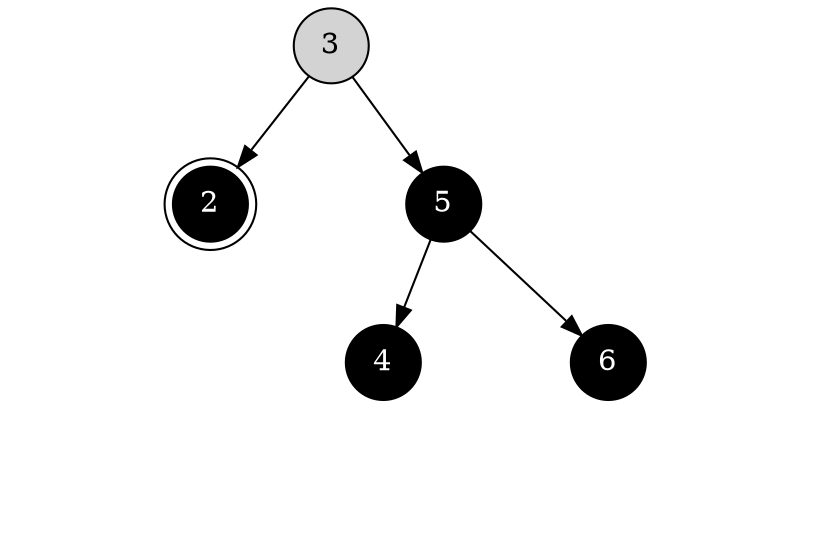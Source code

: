 digraph G{
    margin="0";
    node[shape=circle]
	a3[label="3", style=filled, fillcolor=lightgray, fontcolor=black];
	a2[label="2", style=filled, fillcolor=black, fontcolor=white, peripheries=2];
	nila2l[label="", style=invis];
	nila2r[label="", style=invis];
	nila2m[label="", style=invis];
	a2->nila2l[style=invis];
	a2->nila2m[style=invis];
	a2->nila2r[style=invis];
	{rank=same nila2l->nila2m->nila2r[style=invis]}
	a5[label="5", style=filled, fillcolor=black, fontcolor=white];
	a4[label="4", style=filled, fillcolor=black, fontcolor=white];
	nila4l[label="", style=invis];
	nila4r[label="", style=invis];
	nila4m[label="", style=invis];
	a4->nila4l[style=invis];
	a4->nila4m[style=invis];
	a4->nila4r[style=invis];
	{rank=same nila4l->nila4m->nila4r[style=invis]}
	a6[label="6", style=filled, fillcolor=black, fontcolor=white];
	nila6l[label="", style=invis];
	nila6r[label="", style=invis];
	nila6m[label="", style=invis];
	a6->nila6l[style=invis];
	a6->nila6m[style=invis];
	a6->nila6r[style=invis];
	{rank=same nila6l->nila6m->nila6r[style=invis]}
	nila5m[label="", style=invis];
	a5->a4
	a5->nila5m[style=invis];
	a5->a6
	{rank=same a4->nila5m->a6[style=invis]}
	nila3m[label="", style=invis];
	a3->a2
	a3->nila3m[style=invis];
	a3->a5
	{rank=same a2->nila3m->a5[style=invis]}
}